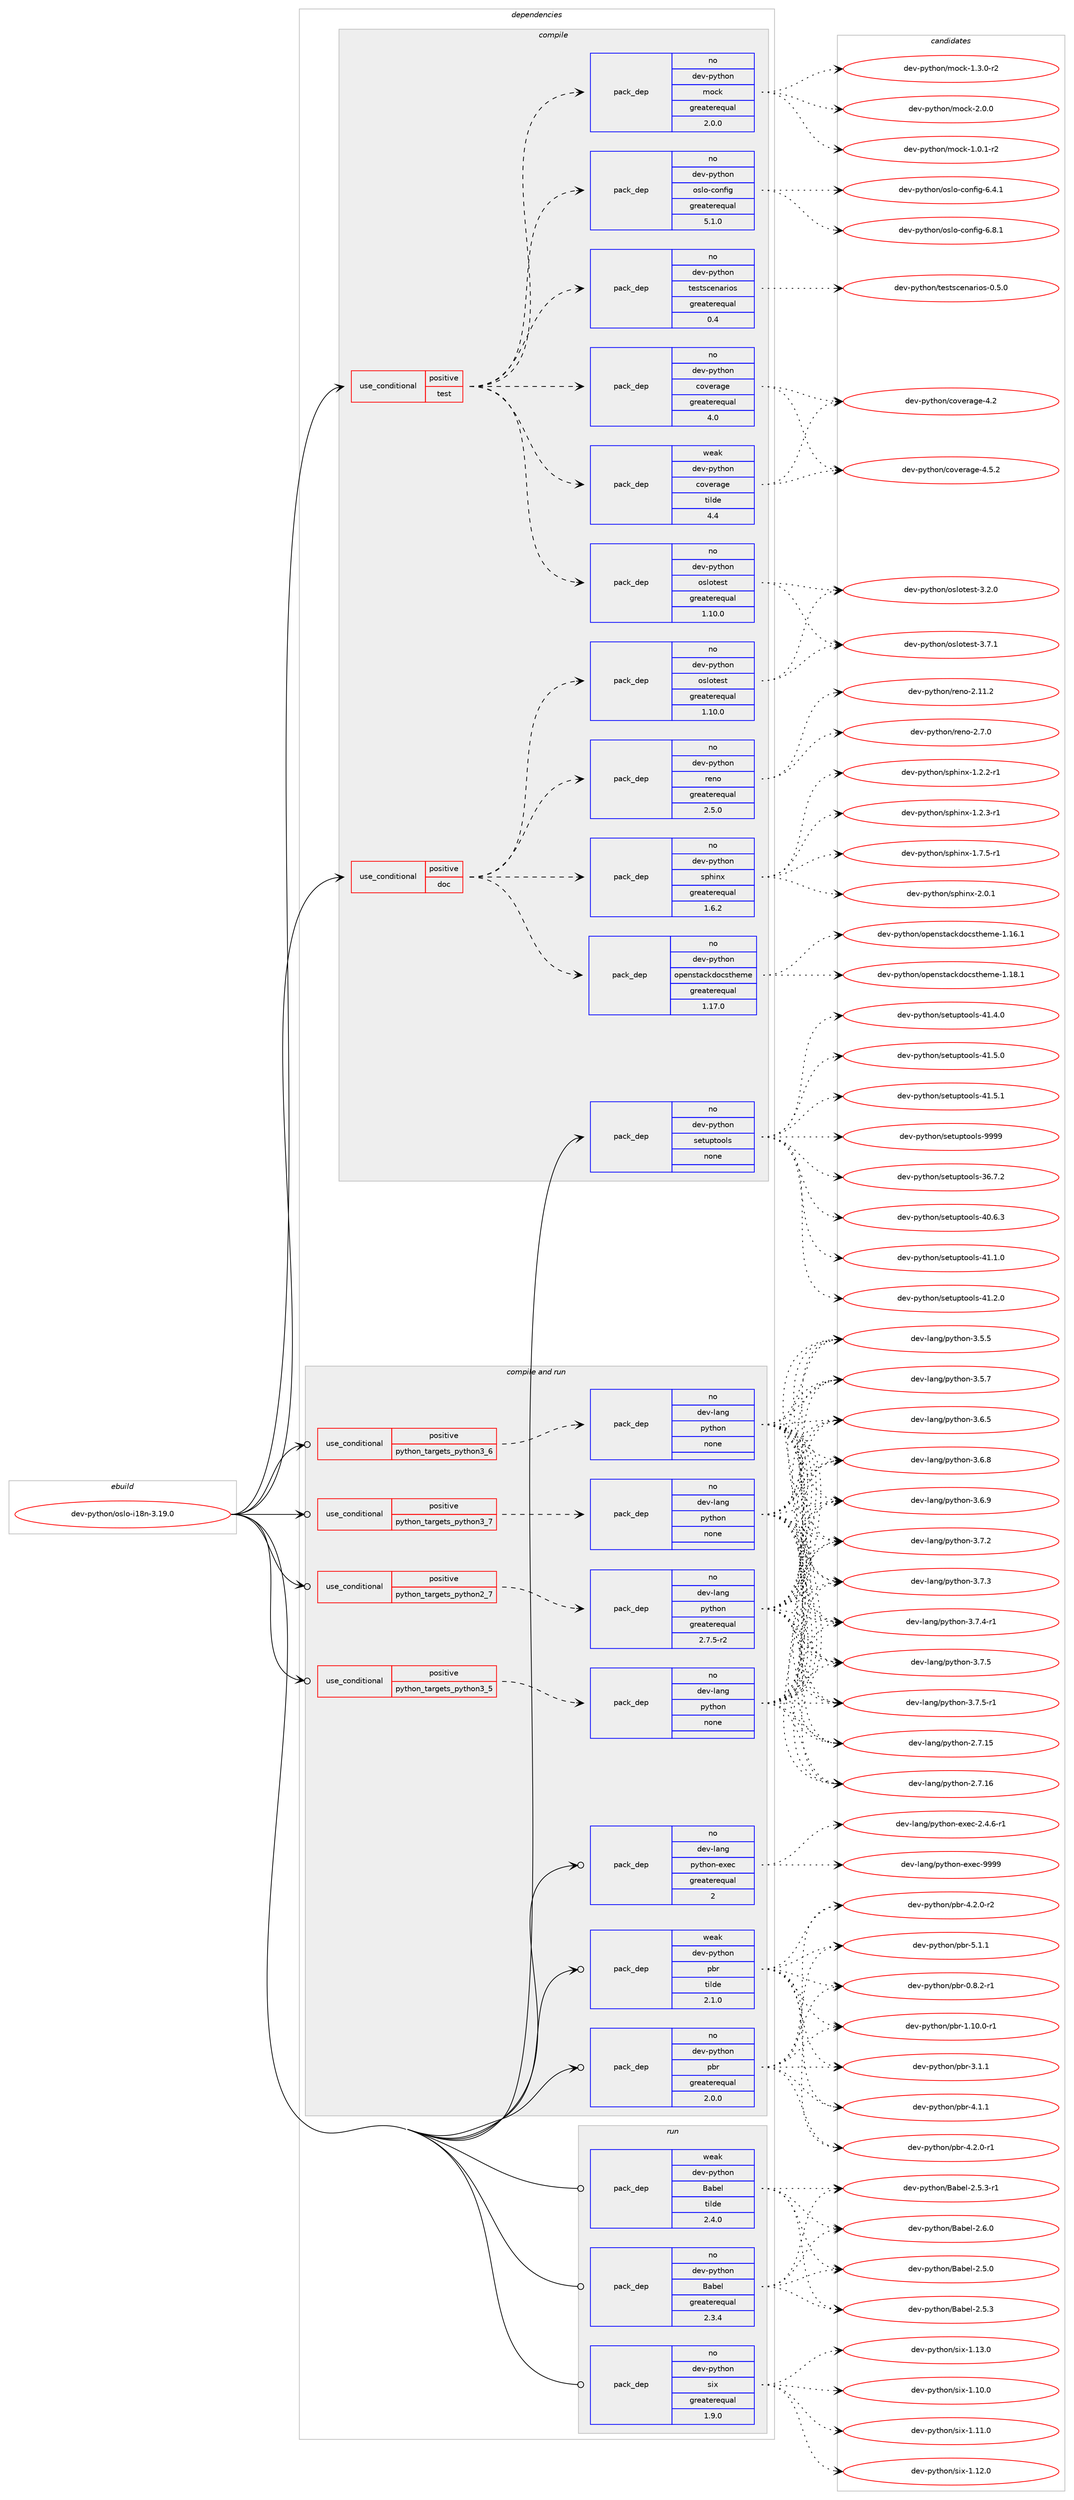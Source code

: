 digraph prolog {

# *************
# Graph options
# *************

newrank=true;
concentrate=true;
compound=true;
graph [rankdir=LR,fontname=Helvetica,fontsize=10,ranksep=1.5];#, ranksep=2.5, nodesep=0.2];
edge  [arrowhead=vee];
node  [fontname=Helvetica,fontsize=10];

# **********
# The ebuild
# **********

subgraph cluster_leftcol {
color=gray;
rank=same;
label=<<i>ebuild</i>>;
id [label="dev-python/oslo-i18n-3.19.0", color=red, width=4, href="../dev-python/oslo-i18n-3.19.0.svg"];
}

# ****************
# The dependencies
# ****************

subgraph cluster_midcol {
color=gray;
label=<<i>dependencies</i>>;
subgraph cluster_compile {
fillcolor="#eeeeee";
style=filled;
label=<<i>compile</i>>;
subgraph cond143769 {
dependency618892 [label=<<TABLE BORDER="0" CELLBORDER="1" CELLSPACING="0" CELLPADDING="4"><TR><TD ROWSPAN="3" CELLPADDING="10">use_conditional</TD></TR><TR><TD>positive</TD></TR><TR><TD>doc</TD></TR></TABLE>>, shape=none, color=red];
subgraph pack463313 {
dependency618893 [label=<<TABLE BORDER="0" CELLBORDER="1" CELLSPACING="0" CELLPADDING="4" WIDTH="220"><TR><TD ROWSPAN="6" CELLPADDING="30">pack_dep</TD></TR><TR><TD WIDTH="110">no</TD></TR><TR><TD>dev-python</TD></TR><TR><TD>oslotest</TD></TR><TR><TD>greaterequal</TD></TR><TR><TD>1.10.0</TD></TR></TABLE>>, shape=none, color=blue];
}
dependency618892:e -> dependency618893:w [weight=20,style="dashed",arrowhead="vee"];
subgraph pack463314 {
dependency618894 [label=<<TABLE BORDER="0" CELLBORDER="1" CELLSPACING="0" CELLPADDING="4" WIDTH="220"><TR><TD ROWSPAN="6" CELLPADDING="30">pack_dep</TD></TR><TR><TD WIDTH="110">no</TD></TR><TR><TD>dev-python</TD></TR><TR><TD>openstackdocstheme</TD></TR><TR><TD>greaterequal</TD></TR><TR><TD>1.17.0</TD></TR></TABLE>>, shape=none, color=blue];
}
dependency618892:e -> dependency618894:w [weight=20,style="dashed",arrowhead="vee"];
subgraph pack463315 {
dependency618895 [label=<<TABLE BORDER="0" CELLBORDER="1" CELLSPACING="0" CELLPADDING="4" WIDTH="220"><TR><TD ROWSPAN="6" CELLPADDING="30">pack_dep</TD></TR><TR><TD WIDTH="110">no</TD></TR><TR><TD>dev-python</TD></TR><TR><TD>sphinx</TD></TR><TR><TD>greaterequal</TD></TR><TR><TD>1.6.2</TD></TR></TABLE>>, shape=none, color=blue];
}
dependency618892:e -> dependency618895:w [weight=20,style="dashed",arrowhead="vee"];
subgraph pack463316 {
dependency618896 [label=<<TABLE BORDER="0" CELLBORDER="1" CELLSPACING="0" CELLPADDING="4" WIDTH="220"><TR><TD ROWSPAN="6" CELLPADDING="30">pack_dep</TD></TR><TR><TD WIDTH="110">no</TD></TR><TR><TD>dev-python</TD></TR><TR><TD>reno</TD></TR><TR><TD>greaterequal</TD></TR><TR><TD>2.5.0</TD></TR></TABLE>>, shape=none, color=blue];
}
dependency618892:e -> dependency618896:w [weight=20,style="dashed",arrowhead="vee"];
}
id:e -> dependency618892:w [weight=20,style="solid",arrowhead="vee"];
subgraph cond143770 {
dependency618897 [label=<<TABLE BORDER="0" CELLBORDER="1" CELLSPACING="0" CELLPADDING="4"><TR><TD ROWSPAN="3" CELLPADDING="10">use_conditional</TD></TR><TR><TD>positive</TD></TR><TR><TD>test</TD></TR></TABLE>>, shape=none, color=red];
subgraph pack463317 {
dependency618898 [label=<<TABLE BORDER="0" CELLBORDER="1" CELLSPACING="0" CELLPADDING="4" WIDTH="220"><TR><TD ROWSPAN="6" CELLPADDING="30">pack_dep</TD></TR><TR><TD WIDTH="110">no</TD></TR><TR><TD>dev-python</TD></TR><TR><TD>mock</TD></TR><TR><TD>greaterequal</TD></TR><TR><TD>2.0.0</TD></TR></TABLE>>, shape=none, color=blue];
}
dependency618897:e -> dependency618898:w [weight=20,style="dashed",arrowhead="vee"];
subgraph pack463318 {
dependency618899 [label=<<TABLE BORDER="0" CELLBORDER="1" CELLSPACING="0" CELLPADDING="4" WIDTH="220"><TR><TD ROWSPAN="6" CELLPADDING="30">pack_dep</TD></TR><TR><TD WIDTH="110">no</TD></TR><TR><TD>dev-python</TD></TR><TR><TD>oslotest</TD></TR><TR><TD>greaterequal</TD></TR><TR><TD>1.10.0</TD></TR></TABLE>>, shape=none, color=blue];
}
dependency618897:e -> dependency618899:w [weight=20,style="dashed",arrowhead="vee"];
subgraph pack463319 {
dependency618900 [label=<<TABLE BORDER="0" CELLBORDER="1" CELLSPACING="0" CELLPADDING="4" WIDTH="220"><TR><TD ROWSPAN="6" CELLPADDING="30">pack_dep</TD></TR><TR><TD WIDTH="110">no</TD></TR><TR><TD>dev-python</TD></TR><TR><TD>coverage</TD></TR><TR><TD>greaterequal</TD></TR><TR><TD>4.0</TD></TR></TABLE>>, shape=none, color=blue];
}
dependency618897:e -> dependency618900:w [weight=20,style="dashed",arrowhead="vee"];
subgraph pack463320 {
dependency618901 [label=<<TABLE BORDER="0" CELLBORDER="1" CELLSPACING="0" CELLPADDING="4" WIDTH="220"><TR><TD ROWSPAN="6" CELLPADDING="30">pack_dep</TD></TR><TR><TD WIDTH="110">weak</TD></TR><TR><TD>dev-python</TD></TR><TR><TD>coverage</TD></TR><TR><TD>tilde</TD></TR><TR><TD>4.4</TD></TR></TABLE>>, shape=none, color=blue];
}
dependency618897:e -> dependency618901:w [weight=20,style="dashed",arrowhead="vee"];
subgraph pack463321 {
dependency618902 [label=<<TABLE BORDER="0" CELLBORDER="1" CELLSPACING="0" CELLPADDING="4" WIDTH="220"><TR><TD ROWSPAN="6" CELLPADDING="30">pack_dep</TD></TR><TR><TD WIDTH="110">no</TD></TR><TR><TD>dev-python</TD></TR><TR><TD>testscenarios</TD></TR><TR><TD>greaterequal</TD></TR><TR><TD>0.4</TD></TR></TABLE>>, shape=none, color=blue];
}
dependency618897:e -> dependency618902:w [weight=20,style="dashed",arrowhead="vee"];
subgraph pack463322 {
dependency618903 [label=<<TABLE BORDER="0" CELLBORDER="1" CELLSPACING="0" CELLPADDING="4" WIDTH="220"><TR><TD ROWSPAN="6" CELLPADDING="30">pack_dep</TD></TR><TR><TD WIDTH="110">no</TD></TR><TR><TD>dev-python</TD></TR><TR><TD>oslo-config</TD></TR><TR><TD>greaterequal</TD></TR><TR><TD>5.1.0</TD></TR></TABLE>>, shape=none, color=blue];
}
dependency618897:e -> dependency618903:w [weight=20,style="dashed",arrowhead="vee"];
}
id:e -> dependency618897:w [weight=20,style="solid",arrowhead="vee"];
subgraph pack463323 {
dependency618904 [label=<<TABLE BORDER="0" CELLBORDER="1" CELLSPACING="0" CELLPADDING="4" WIDTH="220"><TR><TD ROWSPAN="6" CELLPADDING="30">pack_dep</TD></TR><TR><TD WIDTH="110">no</TD></TR><TR><TD>dev-python</TD></TR><TR><TD>setuptools</TD></TR><TR><TD>none</TD></TR><TR><TD></TD></TR></TABLE>>, shape=none, color=blue];
}
id:e -> dependency618904:w [weight=20,style="solid",arrowhead="vee"];
}
subgraph cluster_compileandrun {
fillcolor="#eeeeee";
style=filled;
label=<<i>compile and run</i>>;
subgraph cond143771 {
dependency618905 [label=<<TABLE BORDER="0" CELLBORDER="1" CELLSPACING="0" CELLPADDING="4"><TR><TD ROWSPAN="3" CELLPADDING="10">use_conditional</TD></TR><TR><TD>positive</TD></TR><TR><TD>python_targets_python2_7</TD></TR></TABLE>>, shape=none, color=red];
subgraph pack463324 {
dependency618906 [label=<<TABLE BORDER="0" CELLBORDER="1" CELLSPACING="0" CELLPADDING="4" WIDTH="220"><TR><TD ROWSPAN="6" CELLPADDING="30">pack_dep</TD></TR><TR><TD WIDTH="110">no</TD></TR><TR><TD>dev-lang</TD></TR><TR><TD>python</TD></TR><TR><TD>greaterequal</TD></TR><TR><TD>2.7.5-r2</TD></TR></TABLE>>, shape=none, color=blue];
}
dependency618905:e -> dependency618906:w [weight=20,style="dashed",arrowhead="vee"];
}
id:e -> dependency618905:w [weight=20,style="solid",arrowhead="odotvee"];
subgraph cond143772 {
dependency618907 [label=<<TABLE BORDER="0" CELLBORDER="1" CELLSPACING="0" CELLPADDING="4"><TR><TD ROWSPAN="3" CELLPADDING="10">use_conditional</TD></TR><TR><TD>positive</TD></TR><TR><TD>python_targets_python3_5</TD></TR></TABLE>>, shape=none, color=red];
subgraph pack463325 {
dependency618908 [label=<<TABLE BORDER="0" CELLBORDER="1" CELLSPACING="0" CELLPADDING="4" WIDTH="220"><TR><TD ROWSPAN="6" CELLPADDING="30">pack_dep</TD></TR><TR><TD WIDTH="110">no</TD></TR><TR><TD>dev-lang</TD></TR><TR><TD>python</TD></TR><TR><TD>none</TD></TR><TR><TD></TD></TR></TABLE>>, shape=none, color=blue];
}
dependency618907:e -> dependency618908:w [weight=20,style="dashed",arrowhead="vee"];
}
id:e -> dependency618907:w [weight=20,style="solid",arrowhead="odotvee"];
subgraph cond143773 {
dependency618909 [label=<<TABLE BORDER="0" CELLBORDER="1" CELLSPACING="0" CELLPADDING="4"><TR><TD ROWSPAN="3" CELLPADDING="10">use_conditional</TD></TR><TR><TD>positive</TD></TR><TR><TD>python_targets_python3_6</TD></TR></TABLE>>, shape=none, color=red];
subgraph pack463326 {
dependency618910 [label=<<TABLE BORDER="0" CELLBORDER="1" CELLSPACING="0" CELLPADDING="4" WIDTH="220"><TR><TD ROWSPAN="6" CELLPADDING="30">pack_dep</TD></TR><TR><TD WIDTH="110">no</TD></TR><TR><TD>dev-lang</TD></TR><TR><TD>python</TD></TR><TR><TD>none</TD></TR><TR><TD></TD></TR></TABLE>>, shape=none, color=blue];
}
dependency618909:e -> dependency618910:w [weight=20,style="dashed",arrowhead="vee"];
}
id:e -> dependency618909:w [weight=20,style="solid",arrowhead="odotvee"];
subgraph cond143774 {
dependency618911 [label=<<TABLE BORDER="0" CELLBORDER="1" CELLSPACING="0" CELLPADDING="4"><TR><TD ROWSPAN="3" CELLPADDING="10">use_conditional</TD></TR><TR><TD>positive</TD></TR><TR><TD>python_targets_python3_7</TD></TR></TABLE>>, shape=none, color=red];
subgraph pack463327 {
dependency618912 [label=<<TABLE BORDER="0" CELLBORDER="1" CELLSPACING="0" CELLPADDING="4" WIDTH="220"><TR><TD ROWSPAN="6" CELLPADDING="30">pack_dep</TD></TR><TR><TD WIDTH="110">no</TD></TR><TR><TD>dev-lang</TD></TR><TR><TD>python</TD></TR><TR><TD>none</TD></TR><TR><TD></TD></TR></TABLE>>, shape=none, color=blue];
}
dependency618911:e -> dependency618912:w [weight=20,style="dashed",arrowhead="vee"];
}
id:e -> dependency618911:w [weight=20,style="solid",arrowhead="odotvee"];
subgraph pack463328 {
dependency618913 [label=<<TABLE BORDER="0" CELLBORDER="1" CELLSPACING="0" CELLPADDING="4" WIDTH="220"><TR><TD ROWSPAN="6" CELLPADDING="30">pack_dep</TD></TR><TR><TD WIDTH="110">no</TD></TR><TR><TD>dev-lang</TD></TR><TR><TD>python-exec</TD></TR><TR><TD>greaterequal</TD></TR><TR><TD>2</TD></TR></TABLE>>, shape=none, color=blue];
}
id:e -> dependency618913:w [weight=20,style="solid",arrowhead="odotvee"];
subgraph pack463329 {
dependency618914 [label=<<TABLE BORDER="0" CELLBORDER="1" CELLSPACING="0" CELLPADDING="4" WIDTH="220"><TR><TD ROWSPAN="6" CELLPADDING="30">pack_dep</TD></TR><TR><TD WIDTH="110">no</TD></TR><TR><TD>dev-python</TD></TR><TR><TD>pbr</TD></TR><TR><TD>greaterequal</TD></TR><TR><TD>2.0.0</TD></TR></TABLE>>, shape=none, color=blue];
}
id:e -> dependency618914:w [weight=20,style="solid",arrowhead="odotvee"];
subgraph pack463330 {
dependency618915 [label=<<TABLE BORDER="0" CELLBORDER="1" CELLSPACING="0" CELLPADDING="4" WIDTH="220"><TR><TD ROWSPAN="6" CELLPADDING="30">pack_dep</TD></TR><TR><TD WIDTH="110">weak</TD></TR><TR><TD>dev-python</TD></TR><TR><TD>pbr</TD></TR><TR><TD>tilde</TD></TR><TR><TD>2.1.0</TD></TR></TABLE>>, shape=none, color=blue];
}
id:e -> dependency618915:w [weight=20,style="solid",arrowhead="odotvee"];
}
subgraph cluster_run {
fillcolor="#eeeeee";
style=filled;
label=<<i>run</i>>;
subgraph pack463331 {
dependency618916 [label=<<TABLE BORDER="0" CELLBORDER="1" CELLSPACING="0" CELLPADDING="4" WIDTH="220"><TR><TD ROWSPAN="6" CELLPADDING="30">pack_dep</TD></TR><TR><TD WIDTH="110">no</TD></TR><TR><TD>dev-python</TD></TR><TR><TD>Babel</TD></TR><TR><TD>greaterequal</TD></TR><TR><TD>2.3.4</TD></TR></TABLE>>, shape=none, color=blue];
}
id:e -> dependency618916:w [weight=20,style="solid",arrowhead="odot"];
subgraph pack463332 {
dependency618917 [label=<<TABLE BORDER="0" CELLBORDER="1" CELLSPACING="0" CELLPADDING="4" WIDTH="220"><TR><TD ROWSPAN="6" CELLPADDING="30">pack_dep</TD></TR><TR><TD WIDTH="110">no</TD></TR><TR><TD>dev-python</TD></TR><TR><TD>six</TD></TR><TR><TD>greaterequal</TD></TR><TR><TD>1.9.0</TD></TR></TABLE>>, shape=none, color=blue];
}
id:e -> dependency618917:w [weight=20,style="solid",arrowhead="odot"];
subgraph pack463333 {
dependency618918 [label=<<TABLE BORDER="0" CELLBORDER="1" CELLSPACING="0" CELLPADDING="4" WIDTH="220"><TR><TD ROWSPAN="6" CELLPADDING="30">pack_dep</TD></TR><TR><TD WIDTH="110">weak</TD></TR><TR><TD>dev-python</TD></TR><TR><TD>Babel</TD></TR><TR><TD>tilde</TD></TR><TR><TD>2.4.0</TD></TR></TABLE>>, shape=none, color=blue];
}
id:e -> dependency618918:w [weight=20,style="solid",arrowhead="odot"];
}
}

# **************
# The candidates
# **************

subgraph cluster_choices {
rank=same;
color=gray;
label=<<i>candidates</i>>;

subgraph choice463313 {
color=black;
nodesep=1;
choice1001011184511212111610411111047111115108111116101115116455146504648 [label="dev-python/oslotest-3.2.0", color=red, width=4,href="../dev-python/oslotest-3.2.0.svg"];
choice1001011184511212111610411111047111115108111116101115116455146554649 [label="dev-python/oslotest-3.7.1", color=red, width=4,href="../dev-python/oslotest-3.7.1.svg"];
dependency618893:e -> choice1001011184511212111610411111047111115108111116101115116455146504648:w [style=dotted,weight="100"];
dependency618893:e -> choice1001011184511212111610411111047111115108111116101115116455146554649:w [style=dotted,weight="100"];
}
subgraph choice463314 {
color=black;
nodesep=1;
choice100101118451121211161041111104711111210111011511697991071001119911511610410110910145494649544649 [label="dev-python/openstackdocstheme-1.16.1", color=red, width=4,href="../dev-python/openstackdocstheme-1.16.1.svg"];
choice100101118451121211161041111104711111210111011511697991071001119911511610410110910145494649564649 [label="dev-python/openstackdocstheme-1.18.1", color=red, width=4,href="../dev-python/openstackdocstheme-1.18.1.svg"];
dependency618894:e -> choice100101118451121211161041111104711111210111011511697991071001119911511610410110910145494649544649:w [style=dotted,weight="100"];
dependency618894:e -> choice100101118451121211161041111104711111210111011511697991071001119911511610410110910145494649564649:w [style=dotted,weight="100"];
}
subgraph choice463315 {
color=black;
nodesep=1;
choice10010111845112121116104111110471151121041051101204549465046504511449 [label="dev-python/sphinx-1.2.2-r1", color=red, width=4,href="../dev-python/sphinx-1.2.2-r1.svg"];
choice10010111845112121116104111110471151121041051101204549465046514511449 [label="dev-python/sphinx-1.2.3-r1", color=red, width=4,href="../dev-python/sphinx-1.2.3-r1.svg"];
choice10010111845112121116104111110471151121041051101204549465546534511449 [label="dev-python/sphinx-1.7.5-r1", color=red, width=4,href="../dev-python/sphinx-1.7.5-r1.svg"];
choice1001011184511212111610411111047115112104105110120455046484649 [label="dev-python/sphinx-2.0.1", color=red, width=4,href="../dev-python/sphinx-2.0.1.svg"];
dependency618895:e -> choice10010111845112121116104111110471151121041051101204549465046504511449:w [style=dotted,weight="100"];
dependency618895:e -> choice10010111845112121116104111110471151121041051101204549465046514511449:w [style=dotted,weight="100"];
dependency618895:e -> choice10010111845112121116104111110471151121041051101204549465546534511449:w [style=dotted,weight="100"];
dependency618895:e -> choice1001011184511212111610411111047115112104105110120455046484649:w [style=dotted,weight="100"];
}
subgraph choice463316 {
color=black;
nodesep=1;
choice100101118451121211161041111104711410111011145504649494650 [label="dev-python/reno-2.11.2", color=red, width=4,href="../dev-python/reno-2.11.2.svg"];
choice1001011184511212111610411111047114101110111455046554648 [label="dev-python/reno-2.7.0", color=red, width=4,href="../dev-python/reno-2.7.0.svg"];
dependency618896:e -> choice100101118451121211161041111104711410111011145504649494650:w [style=dotted,weight="100"];
dependency618896:e -> choice1001011184511212111610411111047114101110111455046554648:w [style=dotted,weight="100"];
}
subgraph choice463317 {
color=black;
nodesep=1;
choice1001011184511212111610411111047109111991074549464846494511450 [label="dev-python/mock-1.0.1-r2", color=red, width=4,href="../dev-python/mock-1.0.1-r2.svg"];
choice1001011184511212111610411111047109111991074549465146484511450 [label="dev-python/mock-1.3.0-r2", color=red, width=4,href="../dev-python/mock-1.3.0-r2.svg"];
choice100101118451121211161041111104710911199107455046484648 [label="dev-python/mock-2.0.0", color=red, width=4,href="../dev-python/mock-2.0.0.svg"];
dependency618898:e -> choice1001011184511212111610411111047109111991074549464846494511450:w [style=dotted,weight="100"];
dependency618898:e -> choice1001011184511212111610411111047109111991074549465146484511450:w [style=dotted,weight="100"];
dependency618898:e -> choice100101118451121211161041111104710911199107455046484648:w [style=dotted,weight="100"];
}
subgraph choice463318 {
color=black;
nodesep=1;
choice1001011184511212111610411111047111115108111116101115116455146504648 [label="dev-python/oslotest-3.2.0", color=red, width=4,href="../dev-python/oslotest-3.2.0.svg"];
choice1001011184511212111610411111047111115108111116101115116455146554649 [label="dev-python/oslotest-3.7.1", color=red, width=4,href="../dev-python/oslotest-3.7.1.svg"];
dependency618899:e -> choice1001011184511212111610411111047111115108111116101115116455146504648:w [style=dotted,weight="100"];
dependency618899:e -> choice1001011184511212111610411111047111115108111116101115116455146554649:w [style=dotted,weight="100"];
}
subgraph choice463319 {
color=black;
nodesep=1;
choice1001011184511212111610411111047991111181011149710310145524650 [label="dev-python/coverage-4.2", color=red, width=4,href="../dev-python/coverage-4.2.svg"];
choice10010111845112121116104111110479911111810111497103101455246534650 [label="dev-python/coverage-4.5.2", color=red, width=4,href="../dev-python/coverage-4.5.2.svg"];
dependency618900:e -> choice1001011184511212111610411111047991111181011149710310145524650:w [style=dotted,weight="100"];
dependency618900:e -> choice10010111845112121116104111110479911111810111497103101455246534650:w [style=dotted,weight="100"];
}
subgraph choice463320 {
color=black;
nodesep=1;
choice1001011184511212111610411111047991111181011149710310145524650 [label="dev-python/coverage-4.2", color=red, width=4,href="../dev-python/coverage-4.2.svg"];
choice10010111845112121116104111110479911111810111497103101455246534650 [label="dev-python/coverage-4.5.2", color=red, width=4,href="../dev-python/coverage-4.5.2.svg"];
dependency618901:e -> choice1001011184511212111610411111047991111181011149710310145524650:w [style=dotted,weight="100"];
dependency618901:e -> choice10010111845112121116104111110479911111810111497103101455246534650:w [style=dotted,weight="100"];
}
subgraph choice463321 {
color=black;
nodesep=1;
choice10010111845112121116104111110471161011151161159910111097114105111115454846534648 [label="dev-python/testscenarios-0.5.0", color=red, width=4,href="../dev-python/testscenarios-0.5.0.svg"];
dependency618902:e -> choice10010111845112121116104111110471161011151161159910111097114105111115454846534648:w [style=dotted,weight="100"];
}
subgraph choice463322 {
color=black;
nodesep=1;
choice10010111845112121116104111110471111151081114599111110102105103455446524649 [label="dev-python/oslo-config-6.4.1", color=red, width=4,href="../dev-python/oslo-config-6.4.1.svg"];
choice10010111845112121116104111110471111151081114599111110102105103455446564649 [label="dev-python/oslo-config-6.8.1", color=red, width=4,href="../dev-python/oslo-config-6.8.1.svg"];
dependency618903:e -> choice10010111845112121116104111110471111151081114599111110102105103455446524649:w [style=dotted,weight="100"];
dependency618903:e -> choice10010111845112121116104111110471111151081114599111110102105103455446564649:w [style=dotted,weight="100"];
}
subgraph choice463323 {
color=black;
nodesep=1;
choice100101118451121211161041111104711510111611711211611111110811545515446554650 [label="dev-python/setuptools-36.7.2", color=red, width=4,href="../dev-python/setuptools-36.7.2.svg"];
choice100101118451121211161041111104711510111611711211611111110811545524846544651 [label="dev-python/setuptools-40.6.3", color=red, width=4,href="../dev-python/setuptools-40.6.3.svg"];
choice100101118451121211161041111104711510111611711211611111110811545524946494648 [label="dev-python/setuptools-41.1.0", color=red, width=4,href="../dev-python/setuptools-41.1.0.svg"];
choice100101118451121211161041111104711510111611711211611111110811545524946504648 [label="dev-python/setuptools-41.2.0", color=red, width=4,href="../dev-python/setuptools-41.2.0.svg"];
choice100101118451121211161041111104711510111611711211611111110811545524946524648 [label="dev-python/setuptools-41.4.0", color=red, width=4,href="../dev-python/setuptools-41.4.0.svg"];
choice100101118451121211161041111104711510111611711211611111110811545524946534648 [label="dev-python/setuptools-41.5.0", color=red, width=4,href="../dev-python/setuptools-41.5.0.svg"];
choice100101118451121211161041111104711510111611711211611111110811545524946534649 [label="dev-python/setuptools-41.5.1", color=red, width=4,href="../dev-python/setuptools-41.5.1.svg"];
choice10010111845112121116104111110471151011161171121161111111081154557575757 [label="dev-python/setuptools-9999", color=red, width=4,href="../dev-python/setuptools-9999.svg"];
dependency618904:e -> choice100101118451121211161041111104711510111611711211611111110811545515446554650:w [style=dotted,weight="100"];
dependency618904:e -> choice100101118451121211161041111104711510111611711211611111110811545524846544651:w [style=dotted,weight="100"];
dependency618904:e -> choice100101118451121211161041111104711510111611711211611111110811545524946494648:w [style=dotted,weight="100"];
dependency618904:e -> choice100101118451121211161041111104711510111611711211611111110811545524946504648:w [style=dotted,weight="100"];
dependency618904:e -> choice100101118451121211161041111104711510111611711211611111110811545524946524648:w [style=dotted,weight="100"];
dependency618904:e -> choice100101118451121211161041111104711510111611711211611111110811545524946534648:w [style=dotted,weight="100"];
dependency618904:e -> choice100101118451121211161041111104711510111611711211611111110811545524946534649:w [style=dotted,weight="100"];
dependency618904:e -> choice10010111845112121116104111110471151011161171121161111111081154557575757:w [style=dotted,weight="100"];
}
subgraph choice463324 {
color=black;
nodesep=1;
choice10010111845108971101034711212111610411111045504655464953 [label="dev-lang/python-2.7.15", color=red, width=4,href="../dev-lang/python-2.7.15.svg"];
choice10010111845108971101034711212111610411111045504655464954 [label="dev-lang/python-2.7.16", color=red, width=4,href="../dev-lang/python-2.7.16.svg"];
choice100101118451089711010347112121116104111110455146534653 [label="dev-lang/python-3.5.5", color=red, width=4,href="../dev-lang/python-3.5.5.svg"];
choice100101118451089711010347112121116104111110455146534655 [label="dev-lang/python-3.5.7", color=red, width=4,href="../dev-lang/python-3.5.7.svg"];
choice100101118451089711010347112121116104111110455146544653 [label="dev-lang/python-3.6.5", color=red, width=4,href="../dev-lang/python-3.6.5.svg"];
choice100101118451089711010347112121116104111110455146544656 [label="dev-lang/python-3.6.8", color=red, width=4,href="../dev-lang/python-3.6.8.svg"];
choice100101118451089711010347112121116104111110455146544657 [label="dev-lang/python-3.6.9", color=red, width=4,href="../dev-lang/python-3.6.9.svg"];
choice100101118451089711010347112121116104111110455146554650 [label="dev-lang/python-3.7.2", color=red, width=4,href="../dev-lang/python-3.7.2.svg"];
choice100101118451089711010347112121116104111110455146554651 [label="dev-lang/python-3.7.3", color=red, width=4,href="../dev-lang/python-3.7.3.svg"];
choice1001011184510897110103471121211161041111104551465546524511449 [label="dev-lang/python-3.7.4-r1", color=red, width=4,href="../dev-lang/python-3.7.4-r1.svg"];
choice100101118451089711010347112121116104111110455146554653 [label="dev-lang/python-3.7.5", color=red, width=4,href="../dev-lang/python-3.7.5.svg"];
choice1001011184510897110103471121211161041111104551465546534511449 [label="dev-lang/python-3.7.5-r1", color=red, width=4,href="../dev-lang/python-3.7.5-r1.svg"];
dependency618906:e -> choice10010111845108971101034711212111610411111045504655464953:w [style=dotted,weight="100"];
dependency618906:e -> choice10010111845108971101034711212111610411111045504655464954:w [style=dotted,weight="100"];
dependency618906:e -> choice100101118451089711010347112121116104111110455146534653:w [style=dotted,weight="100"];
dependency618906:e -> choice100101118451089711010347112121116104111110455146534655:w [style=dotted,weight="100"];
dependency618906:e -> choice100101118451089711010347112121116104111110455146544653:w [style=dotted,weight="100"];
dependency618906:e -> choice100101118451089711010347112121116104111110455146544656:w [style=dotted,weight="100"];
dependency618906:e -> choice100101118451089711010347112121116104111110455146544657:w [style=dotted,weight="100"];
dependency618906:e -> choice100101118451089711010347112121116104111110455146554650:w [style=dotted,weight="100"];
dependency618906:e -> choice100101118451089711010347112121116104111110455146554651:w [style=dotted,weight="100"];
dependency618906:e -> choice1001011184510897110103471121211161041111104551465546524511449:w [style=dotted,weight="100"];
dependency618906:e -> choice100101118451089711010347112121116104111110455146554653:w [style=dotted,weight="100"];
dependency618906:e -> choice1001011184510897110103471121211161041111104551465546534511449:w [style=dotted,weight="100"];
}
subgraph choice463325 {
color=black;
nodesep=1;
choice10010111845108971101034711212111610411111045504655464953 [label="dev-lang/python-2.7.15", color=red, width=4,href="../dev-lang/python-2.7.15.svg"];
choice10010111845108971101034711212111610411111045504655464954 [label="dev-lang/python-2.7.16", color=red, width=4,href="../dev-lang/python-2.7.16.svg"];
choice100101118451089711010347112121116104111110455146534653 [label="dev-lang/python-3.5.5", color=red, width=4,href="../dev-lang/python-3.5.5.svg"];
choice100101118451089711010347112121116104111110455146534655 [label="dev-lang/python-3.5.7", color=red, width=4,href="../dev-lang/python-3.5.7.svg"];
choice100101118451089711010347112121116104111110455146544653 [label="dev-lang/python-3.6.5", color=red, width=4,href="../dev-lang/python-3.6.5.svg"];
choice100101118451089711010347112121116104111110455146544656 [label="dev-lang/python-3.6.8", color=red, width=4,href="../dev-lang/python-3.6.8.svg"];
choice100101118451089711010347112121116104111110455146544657 [label="dev-lang/python-3.6.9", color=red, width=4,href="../dev-lang/python-3.6.9.svg"];
choice100101118451089711010347112121116104111110455146554650 [label="dev-lang/python-3.7.2", color=red, width=4,href="../dev-lang/python-3.7.2.svg"];
choice100101118451089711010347112121116104111110455146554651 [label="dev-lang/python-3.7.3", color=red, width=4,href="../dev-lang/python-3.7.3.svg"];
choice1001011184510897110103471121211161041111104551465546524511449 [label="dev-lang/python-3.7.4-r1", color=red, width=4,href="../dev-lang/python-3.7.4-r1.svg"];
choice100101118451089711010347112121116104111110455146554653 [label="dev-lang/python-3.7.5", color=red, width=4,href="../dev-lang/python-3.7.5.svg"];
choice1001011184510897110103471121211161041111104551465546534511449 [label="dev-lang/python-3.7.5-r1", color=red, width=4,href="../dev-lang/python-3.7.5-r1.svg"];
dependency618908:e -> choice10010111845108971101034711212111610411111045504655464953:w [style=dotted,weight="100"];
dependency618908:e -> choice10010111845108971101034711212111610411111045504655464954:w [style=dotted,weight="100"];
dependency618908:e -> choice100101118451089711010347112121116104111110455146534653:w [style=dotted,weight="100"];
dependency618908:e -> choice100101118451089711010347112121116104111110455146534655:w [style=dotted,weight="100"];
dependency618908:e -> choice100101118451089711010347112121116104111110455146544653:w [style=dotted,weight="100"];
dependency618908:e -> choice100101118451089711010347112121116104111110455146544656:w [style=dotted,weight="100"];
dependency618908:e -> choice100101118451089711010347112121116104111110455146544657:w [style=dotted,weight="100"];
dependency618908:e -> choice100101118451089711010347112121116104111110455146554650:w [style=dotted,weight="100"];
dependency618908:e -> choice100101118451089711010347112121116104111110455146554651:w [style=dotted,weight="100"];
dependency618908:e -> choice1001011184510897110103471121211161041111104551465546524511449:w [style=dotted,weight="100"];
dependency618908:e -> choice100101118451089711010347112121116104111110455146554653:w [style=dotted,weight="100"];
dependency618908:e -> choice1001011184510897110103471121211161041111104551465546534511449:w [style=dotted,weight="100"];
}
subgraph choice463326 {
color=black;
nodesep=1;
choice10010111845108971101034711212111610411111045504655464953 [label="dev-lang/python-2.7.15", color=red, width=4,href="../dev-lang/python-2.7.15.svg"];
choice10010111845108971101034711212111610411111045504655464954 [label="dev-lang/python-2.7.16", color=red, width=4,href="../dev-lang/python-2.7.16.svg"];
choice100101118451089711010347112121116104111110455146534653 [label="dev-lang/python-3.5.5", color=red, width=4,href="../dev-lang/python-3.5.5.svg"];
choice100101118451089711010347112121116104111110455146534655 [label="dev-lang/python-3.5.7", color=red, width=4,href="../dev-lang/python-3.5.7.svg"];
choice100101118451089711010347112121116104111110455146544653 [label="dev-lang/python-3.6.5", color=red, width=4,href="../dev-lang/python-3.6.5.svg"];
choice100101118451089711010347112121116104111110455146544656 [label="dev-lang/python-3.6.8", color=red, width=4,href="../dev-lang/python-3.6.8.svg"];
choice100101118451089711010347112121116104111110455146544657 [label="dev-lang/python-3.6.9", color=red, width=4,href="../dev-lang/python-3.6.9.svg"];
choice100101118451089711010347112121116104111110455146554650 [label="dev-lang/python-3.7.2", color=red, width=4,href="../dev-lang/python-3.7.2.svg"];
choice100101118451089711010347112121116104111110455146554651 [label="dev-lang/python-3.7.3", color=red, width=4,href="../dev-lang/python-3.7.3.svg"];
choice1001011184510897110103471121211161041111104551465546524511449 [label="dev-lang/python-3.7.4-r1", color=red, width=4,href="../dev-lang/python-3.7.4-r1.svg"];
choice100101118451089711010347112121116104111110455146554653 [label="dev-lang/python-3.7.5", color=red, width=4,href="../dev-lang/python-3.7.5.svg"];
choice1001011184510897110103471121211161041111104551465546534511449 [label="dev-lang/python-3.7.5-r1", color=red, width=4,href="../dev-lang/python-3.7.5-r1.svg"];
dependency618910:e -> choice10010111845108971101034711212111610411111045504655464953:w [style=dotted,weight="100"];
dependency618910:e -> choice10010111845108971101034711212111610411111045504655464954:w [style=dotted,weight="100"];
dependency618910:e -> choice100101118451089711010347112121116104111110455146534653:w [style=dotted,weight="100"];
dependency618910:e -> choice100101118451089711010347112121116104111110455146534655:w [style=dotted,weight="100"];
dependency618910:e -> choice100101118451089711010347112121116104111110455146544653:w [style=dotted,weight="100"];
dependency618910:e -> choice100101118451089711010347112121116104111110455146544656:w [style=dotted,weight="100"];
dependency618910:e -> choice100101118451089711010347112121116104111110455146544657:w [style=dotted,weight="100"];
dependency618910:e -> choice100101118451089711010347112121116104111110455146554650:w [style=dotted,weight="100"];
dependency618910:e -> choice100101118451089711010347112121116104111110455146554651:w [style=dotted,weight="100"];
dependency618910:e -> choice1001011184510897110103471121211161041111104551465546524511449:w [style=dotted,weight="100"];
dependency618910:e -> choice100101118451089711010347112121116104111110455146554653:w [style=dotted,weight="100"];
dependency618910:e -> choice1001011184510897110103471121211161041111104551465546534511449:w [style=dotted,weight="100"];
}
subgraph choice463327 {
color=black;
nodesep=1;
choice10010111845108971101034711212111610411111045504655464953 [label="dev-lang/python-2.7.15", color=red, width=4,href="../dev-lang/python-2.7.15.svg"];
choice10010111845108971101034711212111610411111045504655464954 [label="dev-lang/python-2.7.16", color=red, width=4,href="../dev-lang/python-2.7.16.svg"];
choice100101118451089711010347112121116104111110455146534653 [label="dev-lang/python-3.5.5", color=red, width=4,href="../dev-lang/python-3.5.5.svg"];
choice100101118451089711010347112121116104111110455146534655 [label="dev-lang/python-3.5.7", color=red, width=4,href="../dev-lang/python-3.5.7.svg"];
choice100101118451089711010347112121116104111110455146544653 [label="dev-lang/python-3.6.5", color=red, width=4,href="../dev-lang/python-3.6.5.svg"];
choice100101118451089711010347112121116104111110455146544656 [label="dev-lang/python-3.6.8", color=red, width=4,href="../dev-lang/python-3.6.8.svg"];
choice100101118451089711010347112121116104111110455146544657 [label="dev-lang/python-3.6.9", color=red, width=4,href="../dev-lang/python-3.6.9.svg"];
choice100101118451089711010347112121116104111110455146554650 [label="dev-lang/python-3.7.2", color=red, width=4,href="../dev-lang/python-3.7.2.svg"];
choice100101118451089711010347112121116104111110455146554651 [label="dev-lang/python-3.7.3", color=red, width=4,href="../dev-lang/python-3.7.3.svg"];
choice1001011184510897110103471121211161041111104551465546524511449 [label="dev-lang/python-3.7.4-r1", color=red, width=4,href="../dev-lang/python-3.7.4-r1.svg"];
choice100101118451089711010347112121116104111110455146554653 [label="dev-lang/python-3.7.5", color=red, width=4,href="../dev-lang/python-3.7.5.svg"];
choice1001011184510897110103471121211161041111104551465546534511449 [label="dev-lang/python-3.7.5-r1", color=red, width=4,href="../dev-lang/python-3.7.5-r1.svg"];
dependency618912:e -> choice10010111845108971101034711212111610411111045504655464953:w [style=dotted,weight="100"];
dependency618912:e -> choice10010111845108971101034711212111610411111045504655464954:w [style=dotted,weight="100"];
dependency618912:e -> choice100101118451089711010347112121116104111110455146534653:w [style=dotted,weight="100"];
dependency618912:e -> choice100101118451089711010347112121116104111110455146534655:w [style=dotted,weight="100"];
dependency618912:e -> choice100101118451089711010347112121116104111110455146544653:w [style=dotted,weight="100"];
dependency618912:e -> choice100101118451089711010347112121116104111110455146544656:w [style=dotted,weight="100"];
dependency618912:e -> choice100101118451089711010347112121116104111110455146544657:w [style=dotted,weight="100"];
dependency618912:e -> choice100101118451089711010347112121116104111110455146554650:w [style=dotted,weight="100"];
dependency618912:e -> choice100101118451089711010347112121116104111110455146554651:w [style=dotted,weight="100"];
dependency618912:e -> choice1001011184510897110103471121211161041111104551465546524511449:w [style=dotted,weight="100"];
dependency618912:e -> choice100101118451089711010347112121116104111110455146554653:w [style=dotted,weight="100"];
dependency618912:e -> choice1001011184510897110103471121211161041111104551465546534511449:w [style=dotted,weight="100"];
}
subgraph choice463328 {
color=black;
nodesep=1;
choice10010111845108971101034711212111610411111045101120101994550465246544511449 [label="dev-lang/python-exec-2.4.6-r1", color=red, width=4,href="../dev-lang/python-exec-2.4.6-r1.svg"];
choice10010111845108971101034711212111610411111045101120101994557575757 [label="dev-lang/python-exec-9999", color=red, width=4,href="../dev-lang/python-exec-9999.svg"];
dependency618913:e -> choice10010111845108971101034711212111610411111045101120101994550465246544511449:w [style=dotted,weight="100"];
dependency618913:e -> choice10010111845108971101034711212111610411111045101120101994557575757:w [style=dotted,weight="100"];
}
subgraph choice463329 {
color=black;
nodesep=1;
choice1001011184511212111610411111047112981144548465646504511449 [label="dev-python/pbr-0.8.2-r1", color=red, width=4,href="../dev-python/pbr-0.8.2-r1.svg"];
choice100101118451121211161041111104711298114454946494846484511449 [label="dev-python/pbr-1.10.0-r1", color=red, width=4,href="../dev-python/pbr-1.10.0-r1.svg"];
choice100101118451121211161041111104711298114455146494649 [label="dev-python/pbr-3.1.1", color=red, width=4,href="../dev-python/pbr-3.1.1.svg"];
choice100101118451121211161041111104711298114455246494649 [label="dev-python/pbr-4.1.1", color=red, width=4,href="../dev-python/pbr-4.1.1.svg"];
choice1001011184511212111610411111047112981144552465046484511449 [label="dev-python/pbr-4.2.0-r1", color=red, width=4,href="../dev-python/pbr-4.2.0-r1.svg"];
choice1001011184511212111610411111047112981144552465046484511450 [label="dev-python/pbr-4.2.0-r2", color=red, width=4,href="../dev-python/pbr-4.2.0-r2.svg"];
choice100101118451121211161041111104711298114455346494649 [label="dev-python/pbr-5.1.1", color=red, width=4,href="../dev-python/pbr-5.1.1.svg"];
dependency618914:e -> choice1001011184511212111610411111047112981144548465646504511449:w [style=dotted,weight="100"];
dependency618914:e -> choice100101118451121211161041111104711298114454946494846484511449:w [style=dotted,weight="100"];
dependency618914:e -> choice100101118451121211161041111104711298114455146494649:w [style=dotted,weight="100"];
dependency618914:e -> choice100101118451121211161041111104711298114455246494649:w [style=dotted,weight="100"];
dependency618914:e -> choice1001011184511212111610411111047112981144552465046484511449:w [style=dotted,weight="100"];
dependency618914:e -> choice1001011184511212111610411111047112981144552465046484511450:w [style=dotted,weight="100"];
dependency618914:e -> choice100101118451121211161041111104711298114455346494649:w [style=dotted,weight="100"];
}
subgraph choice463330 {
color=black;
nodesep=1;
choice1001011184511212111610411111047112981144548465646504511449 [label="dev-python/pbr-0.8.2-r1", color=red, width=4,href="../dev-python/pbr-0.8.2-r1.svg"];
choice100101118451121211161041111104711298114454946494846484511449 [label="dev-python/pbr-1.10.0-r1", color=red, width=4,href="../dev-python/pbr-1.10.0-r1.svg"];
choice100101118451121211161041111104711298114455146494649 [label="dev-python/pbr-3.1.1", color=red, width=4,href="../dev-python/pbr-3.1.1.svg"];
choice100101118451121211161041111104711298114455246494649 [label="dev-python/pbr-4.1.1", color=red, width=4,href="../dev-python/pbr-4.1.1.svg"];
choice1001011184511212111610411111047112981144552465046484511449 [label="dev-python/pbr-4.2.0-r1", color=red, width=4,href="../dev-python/pbr-4.2.0-r1.svg"];
choice1001011184511212111610411111047112981144552465046484511450 [label="dev-python/pbr-4.2.0-r2", color=red, width=4,href="../dev-python/pbr-4.2.0-r2.svg"];
choice100101118451121211161041111104711298114455346494649 [label="dev-python/pbr-5.1.1", color=red, width=4,href="../dev-python/pbr-5.1.1.svg"];
dependency618915:e -> choice1001011184511212111610411111047112981144548465646504511449:w [style=dotted,weight="100"];
dependency618915:e -> choice100101118451121211161041111104711298114454946494846484511449:w [style=dotted,weight="100"];
dependency618915:e -> choice100101118451121211161041111104711298114455146494649:w [style=dotted,weight="100"];
dependency618915:e -> choice100101118451121211161041111104711298114455246494649:w [style=dotted,weight="100"];
dependency618915:e -> choice1001011184511212111610411111047112981144552465046484511449:w [style=dotted,weight="100"];
dependency618915:e -> choice1001011184511212111610411111047112981144552465046484511450:w [style=dotted,weight="100"];
dependency618915:e -> choice100101118451121211161041111104711298114455346494649:w [style=dotted,weight="100"];
}
subgraph choice463331 {
color=black;
nodesep=1;
choice1001011184511212111610411111047669798101108455046534648 [label="dev-python/Babel-2.5.0", color=red, width=4,href="../dev-python/Babel-2.5.0.svg"];
choice1001011184511212111610411111047669798101108455046534651 [label="dev-python/Babel-2.5.3", color=red, width=4,href="../dev-python/Babel-2.5.3.svg"];
choice10010111845112121116104111110476697981011084550465346514511449 [label="dev-python/Babel-2.5.3-r1", color=red, width=4,href="../dev-python/Babel-2.5.3-r1.svg"];
choice1001011184511212111610411111047669798101108455046544648 [label="dev-python/Babel-2.6.0", color=red, width=4,href="../dev-python/Babel-2.6.0.svg"];
dependency618916:e -> choice1001011184511212111610411111047669798101108455046534648:w [style=dotted,weight="100"];
dependency618916:e -> choice1001011184511212111610411111047669798101108455046534651:w [style=dotted,weight="100"];
dependency618916:e -> choice10010111845112121116104111110476697981011084550465346514511449:w [style=dotted,weight="100"];
dependency618916:e -> choice1001011184511212111610411111047669798101108455046544648:w [style=dotted,weight="100"];
}
subgraph choice463332 {
color=black;
nodesep=1;
choice100101118451121211161041111104711510512045494649484648 [label="dev-python/six-1.10.0", color=red, width=4,href="../dev-python/six-1.10.0.svg"];
choice100101118451121211161041111104711510512045494649494648 [label="dev-python/six-1.11.0", color=red, width=4,href="../dev-python/six-1.11.0.svg"];
choice100101118451121211161041111104711510512045494649504648 [label="dev-python/six-1.12.0", color=red, width=4,href="../dev-python/six-1.12.0.svg"];
choice100101118451121211161041111104711510512045494649514648 [label="dev-python/six-1.13.0", color=red, width=4,href="../dev-python/six-1.13.0.svg"];
dependency618917:e -> choice100101118451121211161041111104711510512045494649484648:w [style=dotted,weight="100"];
dependency618917:e -> choice100101118451121211161041111104711510512045494649494648:w [style=dotted,weight="100"];
dependency618917:e -> choice100101118451121211161041111104711510512045494649504648:w [style=dotted,weight="100"];
dependency618917:e -> choice100101118451121211161041111104711510512045494649514648:w [style=dotted,weight="100"];
}
subgraph choice463333 {
color=black;
nodesep=1;
choice1001011184511212111610411111047669798101108455046534648 [label="dev-python/Babel-2.5.0", color=red, width=4,href="../dev-python/Babel-2.5.0.svg"];
choice1001011184511212111610411111047669798101108455046534651 [label="dev-python/Babel-2.5.3", color=red, width=4,href="../dev-python/Babel-2.5.3.svg"];
choice10010111845112121116104111110476697981011084550465346514511449 [label="dev-python/Babel-2.5.3-r1", color=red, width=4,href="../dev-python/Babel-2.5.3-r1.svg"];
choice1001011184511212111610411111047669798101108455046544648 [label="dev-python/Babel-2.6.0", color=red, width=4,href="../dev-python/Babel-2.6.0.svg"];
dependency618918:e -> choice1001011184511212111610411111047669798101108455046534648:w [style=dotted,weight="100"];
dependency618918:e -> choice1001011184511212111610411111047669798101108455046534651:w [style=dotted,weight="100"];
dependency618918:e -> choice10010111845112121116104111110476697981011084550465346514511449:w [style=dotted,weight="100"];
dependency618918:e -> choice1001011184511212111610411111047669798101108455046544648:w [style=dotted,weight="100"];
}
}

}
